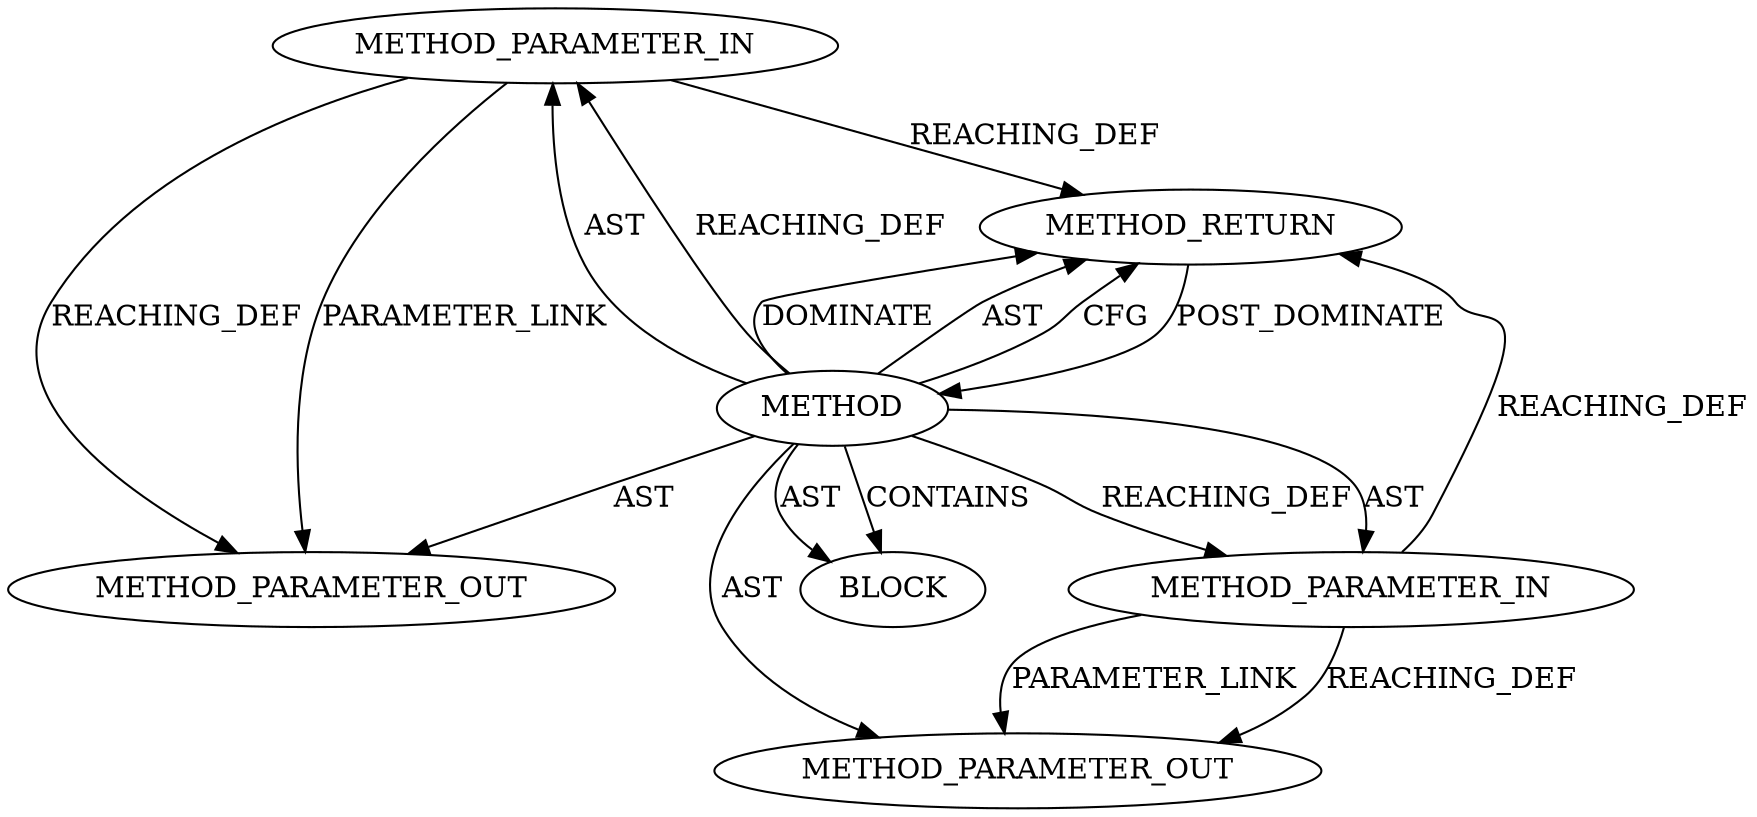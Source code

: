 digraph {
  13276 [label=METHOD_PARAMETER_OUT ORDER=2 CODE="p2" IS_VARIADIC=false TYPE_FULL_NAME="ANY" EVALUATION_STRATEGY="BY_VALUE" INDEX=2 NAME="p2"]
  12046 [label=METHOD_PARAMETER_IN ORDER=1 CODE="p1" IS_VARIADIC=false TYPE_FULL_NAME="ANY" EVALUATION_STRATEGY="BY_VALUE" INDEX=1 NAME="p1"]
  12047 [label=METHOD_PARAMETER_IN ORDER=2 CODE="p2" IS_VARIADIC=false TYPE_FULL_NAME="ANY" EVALUATION_STRATEGY="BY_VALUE" INDEX=2 NAME="p2"]
  12049 [label=METHOD_RETURN ORDER=2 CODE="RET" TYPE_FULL_NAME="ANY" EVALUATION_STRATEGY="BY_VALUE"]
  12045 [label=METHOD AST_PARENT_TYPE="NAMESPACE_BLOCK" AST_PARENT_FULL_NAME="<global>" ORDER=0 CODE="<empty>" FULL_NAME="<operator>.indirectFieldAccess" IS_EXTERNAL=true FILENAME="<empty>" SIGNATURE="" NAME="<operator>.indirectFieldAccess"]
  13275 [label=METHOD_PARAMETER_OUT ORDER=1 CODE="p1" IS_VARIADIC=false TYPE_FULL_NAME="ANY" EVALUATION_STRATEGY="BY_VALUE" INDEX=1 NAME="p1"]
  12048 [label=BLOCK ORDER=1 ARGUMENT_INDEX=1 CODE="<empty>" TYPE_FULL_NAME="ANY"]
  12049 -> 12045 [label=POST_DOMINATE ]
  12045 -> 12047 [label=AST ]
  12045 -> 13275 [label=AST ]
  12045 -> 12048 [label=AST ]
  12045 -> 12049 [label=DOMINATE ]
  12045 -> 12049 [label=AST ]
  12045 -> 12048 [label=CONTAINS ]
  12047 -> 12049 [label=REACHING_DEF VARIABLE="p2"]
  12047 -> 13276 [label=PARAMETER_LINK ]
  12047 -> 13276 [label=REACHING_DEF VARIABLE="p2"]
  12046 -> 12049 [label=REACHING_DEF VARIABLE="p1"]
  12045 -> 13276 [label=AST ]
  12045 -> 12046 [label=REACHING_DEF VARIABLE=""]
  12046 -> 13275 [label=REACHING_DEF VARIABLE="p1"]
  12045 -> 12046 [label=AST ]
  12045 -> 12049 [label=CFG ]
  12046 -> 13275 [label=PARAMETER_LINK ]
  12045 -> 12047 [label=REACHING_DEF VARIABLE=""]
}
